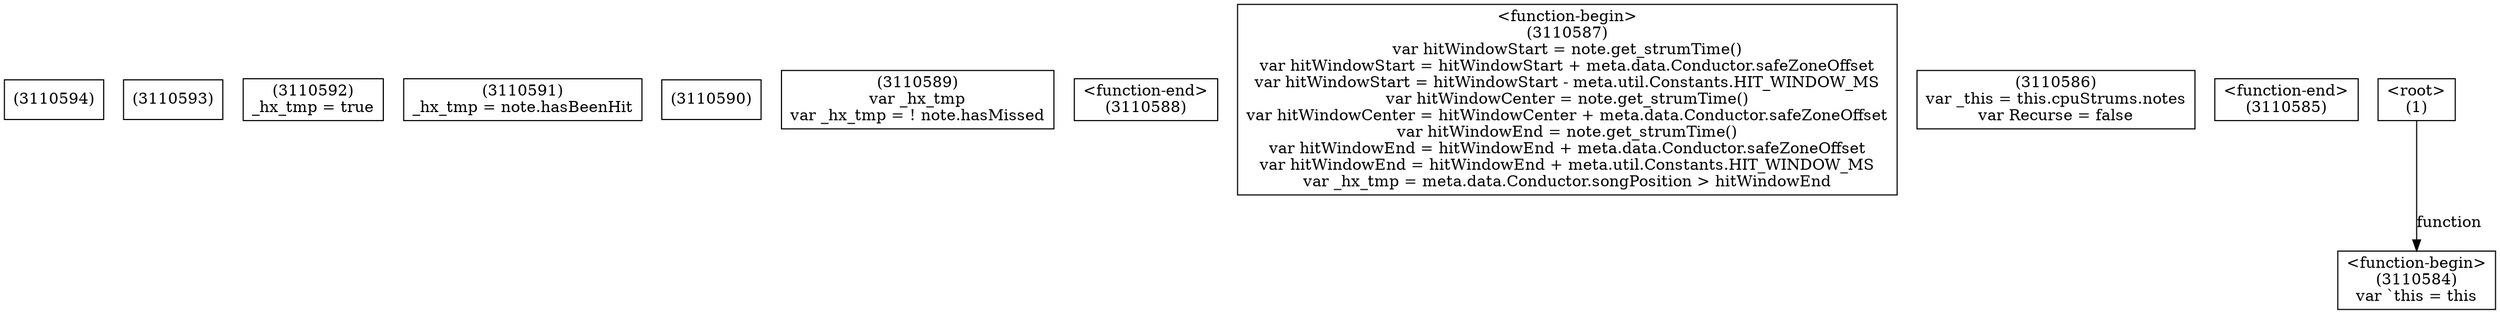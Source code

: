 digraph graphname {
n3110594 [shape=box,label="(3110594)"];
n3110593 [shape=box,label="(3110593)"];
n3110592 [shape=box,label="(3110592)\n_hx_tmp = true"];
n3110591 [shape=box,label="(3110591)\n_hx_tmp = note.hasBeenHit"];
n3110590 [shape=box,label="(3110590)"];
n3110589 [shape=box,label="(3110589)\nvar _hx_tmp\nvar _hx_tmp = ! note.hasMissed"];
n3110588 [shape=box,label="<function-end>
(3110588)"];
n3110587 [shape=box,label="<function-begin>
(3110587)\nvar hitWindowStart = note.get_strumTime()\nvar hitWindowStart = hitWindowStart + meta.data.Conductor.safeZoneOffset\nvar hitWindowStart = hitWindowStart - meta.util.Constants.HIT_WINDOW_MS\nvar hitWindowCenter = note.get_strumTime()\nvar hitWindowCenter = hitWindowCenter + meta.data.Conductor.safeZoneOffset\nvar hitWindowEnd = note.get_strumTime()\nvar hitWindowEnd = hitWindowEnd + meta.data.Conductor.safeZoneOffset\nvar hitWindowEnd = hitWindowEnd + meta.util.Constants.HIT_WINDOW_MS\nvar _hx_tmp = meta.data.Conductor.songPosition > hitWindowEnd"];
n3110586 [shape=box,label="(3110586)\nvar _this = this.cpuStrums.notes\nvar Recurse = false"];
n3110585 [shape=box,label="<function-end>
(3110585)"];
n3110584 [shape=box,label="<function-begin>
(3110584)\nvar `this = this"];
n1 [shape=box,label="<root>
(1)"];
n1 -> n3110584[label="function"];
}
